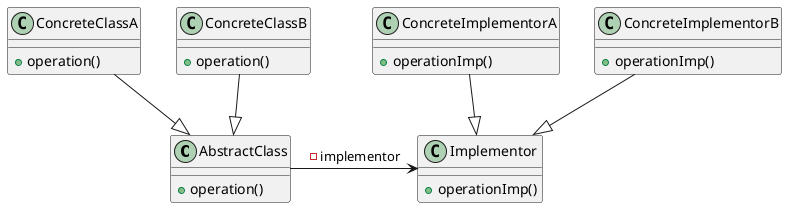 @startuml
!define RECTANGLE class

RECTANGLE "AbstractClass" {
  +operation()
}
RECTANGLE "ConcreteClassA" {
  +operation()
}
RECTANGLE "ConcreteClassB" {
  +operation()
}
RECTANGLE "Implementor" {
  +operationImp()
}
RECTANGLE "ConcreteImplementorA" {
  +operationImp()
}
RECTANGLE "ConcreteImplementorB" {
  +operationImp()
}

AbstractClass -right-> Implementor : -implementor
ConcreteClassA --|> AbstractClass
ConcreteClassB --|> AbstractClass
ConcreteImplementorA --|> Implementor
ConcreteImplementorB --|> Implementor

@enduml
